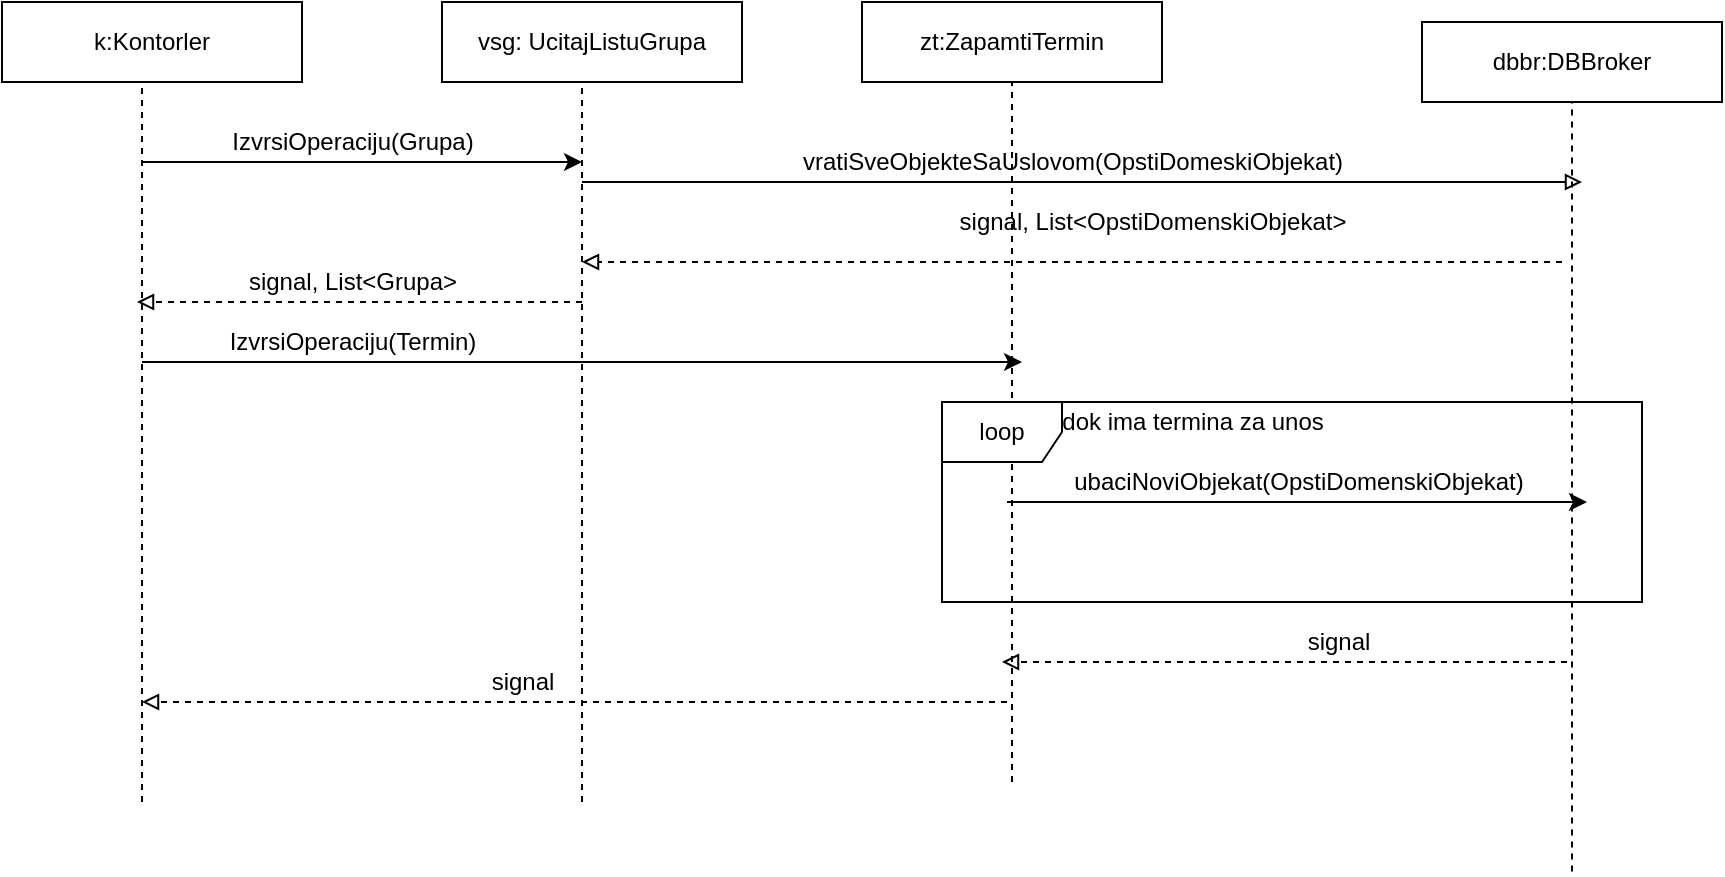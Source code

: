 <mxfile version="16.0.3" type="device"><diagram id="Rko2Za8StwnbvboJjhjY" name="Page-1"><mxGraphModel dx="725" dy="555" grid="1" gridSize="10" guides="1" tooltips="1" connect="1" arrows="1" fold="1" page="1" pageScale="1" pageWidth="850" pageHeight="1100" math="0" shadow="0"><root><mxCell id="0"/><mxCell id="1" parent="0"/><mxCell id="Wh7sLxUPq5qgBcga3-nV-1" value="vsg: UcitajListuGrupa" style="rounded=0;whiteSpace=wrap;html=1;" parent="1" vertex="1"><mxGeometry x="250" y="240" width="150" height="40" as="geometry"/></mxCell><mxCell id="Wh7sLxUPq5qgBcga3-nV-2" value="" style="endArrow=none;dashed=1;html=1;rounded=0;fontSize=12;" parent="1" edge="1"><mxGeometry width="50" height="50" relative="1" as="geometry"><mxPoint x="320" y="640" as="sourcePoint"/><mxPoint x="320" y="280" as="targetPoint"/><Array as="points"><mxPoint x="320" y="350"/></Array></mxGeometry></mxCell><mxCell id="Wh7sLxUPq5qgBcga3-nV-5" value="zt:ZapamtiTermin" style="rounded=0;whiteSpace=wrap;html=1;" parent="1" vertex="1"><mxGeometry x="460" y="240" width="150" height="40" as="geometry"/></mxCell><mxCell id="Wh7sLxUPq5qgBcga3-nV-6" value="" style="endArrow=none;dashed=1;html=1;rounded=0;fontSize=12;entryX=0.5;entryY=1;entryDx=0;entryDy=0;" parent="1" target="Wh7sLxUPq5qgBcga3-nV-5" edge="1"><mxGeometry width="50" height="50" relative="1" as="geometry"><mxPoint x="535" y="630" as="sourcePoint"/><mxPoint x="590" y="350" as="targetPoint"/></mxGeometry></mxCell><mxCell id="Wh7sLxUPq5qgBcga3-nV-7" value="&lt;font style=&quot;font-size: 12px&quot;&gt;dbbr:DBBroker&lt;/font&gt;" style="rounded=0;whiteSpace=wrap;html=1;" parent="1" vertex="1"><mxGeometry x="740" y="250" width="150" height="40" as="geometry"/></mxCell><mxCell id="Wh7sLxUPq5qgBcga3-nV-8" value="" style="endArrow=none;dashed=1;html=1;rounded=0;fontSize=12;entryX=0.5;entryY=1;entryDx=0;entryDy=0;" parent="1" target="Wh7sLxUPq5qgBcga3-nV-7" edge="1"><mxGeometry width="50" height="50" relative="1" as="geometry"><mxPoint x="815" y="674.706" as="sourcePoint"/><mxPoint x="870" y="360" as="targetPoint"/></mxGeometry></mxCell><mxCell id="Wh7sLxUPq5qgBcga3-nV-9" value="" style="endArrow=classic;html=1;rounded=0;fontSize=12;" parent="1" edge="1"><mxGeometry width="50" height="50" relative="1" as="geometry"><mxPoint x="100" y="320" as="sourcePoint"/><mxPoint x="320" y="320" as="targetPoint"/></mxGeometry></mxCell><mxCell id="Wh7sLxUPq5qgBcga3-nV-10" value="IzvrsiOperaciju(Grupa)" style="text;html=1;align=center;verticalAlign=middle;resizable=0;points=[];autosize=1;strokeColor=none;fillColor=none;fontSize=12;" parent="1" vertex="1"><mxGeometry x="135" y="300" width="140" height="20" as="geometry"/></mxCell><mxCell id="Wh7sLxUPq5qgBcga3-nV-21" value="" style="endArrow=block;html=1;rounded=0;fontSize=12;endFill=0;" parent="1" edge="1"><mxGeometry width="50" height="50" relative="1" as="geometry"><mxPoint x="320" y="330" as="sourcePoint"/><mxPoint x="820" y="330" as="targetPoint"/></mxGeometry></mxCell><mxCell id="Wh7sLxUPq5qgBcga3-nV-22" value="vratiSveObjekteSaUslovom(OpstiDomeskiObjekat)" style="text;html=1;align=center;verticalAlign=middle;resizable=0;points=[];autosize=1;strokeColor=none;fillColor=none;fontSize=12;" parent="1" vertex="1"><mxGeometry x="420" y="310" width="290" height="20" as="geometry"/></mxCell><mxCell id="Wh7sLxUPq5qgBcga3-nV-23" value="" style="endArrow=block;html=1;rounded=0;fontSize=12;dashed=1;endFill=0;" parent="1" edge="1"><mxGeometry width="50" height="50" relative="1" as="geometry"><mxPoint x="810" y="370" as="sourcePoint"/><mxPoint x="320" y="370" as="targetPoint"/></mxGeometry></mxCell><mxCell id="Wh7sLxUPq5qgBcga3-nV-24" value="signal, List&amp;lt;OpstiDomenskiObjekat&amp;gt;" style="text;html=1;align=center;verticalAlign=middle;resizable=0;points=[];autosize=1;strokeColor=none;fillColor=none;fontSize=12;" parent="1" vertex="1"><mxGeometry x="500" y="340" width="210" height="20" as="geometry"/></mxCell><mxCell id="Wh7sLxUPq5qgBcga3-nV-26" value="" style="endArrow=block;html=1;rounded=0;fontSize=12;dashed=1;endFill=0;" parent="1" edge="1"><mxGeometry width="50" height="50" relative="1" as="geometry"><mxPoint x="320" y="390" as="sourcePoint"/><mxPoint x="97.5" y="390" as="targetPoint"/></mxGeometry></mxCell><mxCell id="Wh7sLxUPq5qgBcga3-nV-27" value="signal, List&amp;lt;Grupa&amp;gt;" style="text;html=1;align=center;verticalAlign=middle;resizable=0;points=[];autosize=1;strokeColor=none;fillColor=none;fontSize=12;" parent="1" vertex="1"><mxGeometry x="145" y="370" width="120" height="20" as="geometry"/></mxCell><mxCell id="mZ_fQNUGSdA4u6uwP_3g-1" value="&lt;font style=&quot;font-size: 12px&quot;&gt;k:Kontorler&lt;/font&gt;" style="rounded=0;whiteSpace=wrap;html=1;" vertex="1" parent="1"><mxGeometry x="30" y="240" width="150" height="40" as="geometry"/></mxCell><mxCell id="mZ_fQNUGSdA4u6uwP_3g-2" value="" style="endArrow=none;dashed=1;html=1;rounded=0;fontSize=12;" edge="1" parent="1"><mxGeometry width="50" height="50" relative="1" as="geometry"><mxPoint x="100" y="640" as="sourcePoint"/><mxPoint x="100" y="280" as="targetPoint"/><Array as="points"><mxPoint x="100" y="350"/></Array></mxGeometry></mxCell><mxCell id="mZ_fQNUGSdA4u6uwP_3g-3" value="" style="endArrow=classic;html=1;rounded=0;fontSize=12;" edge="1" parent="1"><mxGeometry width="50" height="50" relative="1" as="geometry"><mxPoint x="100.0" y="420" as="sourcePoint"/><mxPoint x="540" y="420" as="targetPoint"/></mxGeometry></mxCell><mxCell id="mZ_fQNUGSdA4u6uwP_3g-4" value="IzvrsiOperaciju(Termin)" style="text;html=1;align=center;verticalAlign=middle;resizable=0;points=[];autosize=1;strokeColor=none;fillColor=none;fontSize=12;" vertex="1" parent="1"><mxGeometry x="135" y="400" width="140" height="20" as="geometry"/></mxCell><mxCell id="mZ_fQNUGSdA4u6uwP_3g-5" value="" style="endArrow=classic;html=1;rounded=0;fontSize=12;" edge="1" parent="1"><mxGeometry width="50" height="50" relative="1" as="geometry"><mxPoint x="532.5" y="490" as="sourcePoint"/><mxPoint x="822.5" y="490" as="targetPoint"/></mxGeometry></mxCell><mxCell id="mZ_fQNUGSdA4u6uwP_3g-6" value="ubaciNoviObjekat(OpstiDomenskiObjekat)" style="text;html=1;align=center;verticalAlign=middle;resizable=0;points=[];autosize=1;strokeColor=none;fillColor=none;fontSize=12;" vertex="1" parent="1"><mxGeometry x="557.5" y="470" width="240" height="20" as="geometry"/></mxCell><mxCell id="mZ_fQNUGSdA4u6uwP_3g-8" value="loop" style="shape=umlFrame;whiteSpace=wrap;html=1;" vertex="1" parent="1"><mxGeometry x="500" y="440" width="350" height="100" as="geometry"/></mxCell><mxCell id="mZ_fQNUGSdA4u6uwP_3g-9" value="dok ima termina za unos" style="text;html=1;align=center;verticalAlign=middle;resizable=0;points=[];autosize=1;strokeColor=none;fillColor=none;" vertex="1" parent="1"><mxGeometry x="550" y="440" width="150" height="20" as="geometry"/></mxCell><mxCell id="mZ_fQNUGSdA4u6uwP_3g-10" value="" style="endArrow=block;html=1;rounded=0;fontSize=12;dashed=1;endFill=0;" edge="1" parent="1"><mxGeometry width="50" height="50" relative="1" as="geometry"><mxPoint x="812.5" y="570" as="sourcePoint"/><mxPoint x="530" y="570" as="targetPoint"/></mxGeometry></mxCell><mxCell id="mZ_fQNUGSdA4u6uwP_3g-11" value="signal" style="text;html=1;align=center;verticalAlign=middle;resizable=0;points=[];autosize=1;strokeColor=none;fillColor=none;fontSize=12;" vertex="1" parent="1"><mxGeometry x="672.5" y="550" width="50" height="20" as="geometry"/></mxCell><mxCell id="mZ_fQNUGSdA4u6uwP_3g-12" value="" style="endArrow=block;html=1;rounded=0;fontSize=12;dashed=1;endFill=0;" edge="1" parent="1"><mxGeometry width="50" height="50" relative="1" as="geometry"><mxPoint x="532.5" y="590" as="sourcePoint"/><mxPoint x="100" y="590" as="targetPoint"/></mxGeometry></mxCell><mxCell id="mZ_fQNUGSdA4u6uwP_3g-13" value="signal" style="text;html=1;align=center;verticalAlign=middle;resizable=0;points=[];autosize=1;strokeColor=none;fillColor=none;fontSize=12;" vertex="1" parent="1"><mxGeometry x="265" y="570" width="50" height="20" as="geometry"/></mxCell></root></mxGraphModel></diagram></mxfile>